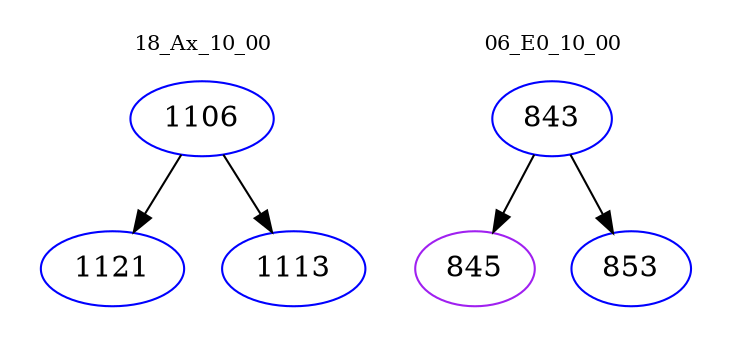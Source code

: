 digraph{
subgraph cluster_0 {
color = white
label = "18_Ax_10_00";
fontsize=10;
T0_1106 [label="1106", color="blue"]
T0_1106 -> T0_1121 [color="black"]
T0_1121 [label="1121", color="blue"]
T0_1106 -> T0_1113 [color="black"]
T0_1113 [label="1113", color="blue"]
}
subgraph cluster_1 {
color = white
label = "06_E0_10_00";
fontsize=10;
T1_843 [label="843", color="blue"]
T1_843 -> T1_845 [color="black"]
T1_845 [label="845", color="purple"]
T1_843 -> T1_853 [color="black"]
T1_853 [label="853", color="blue"]
}
}

